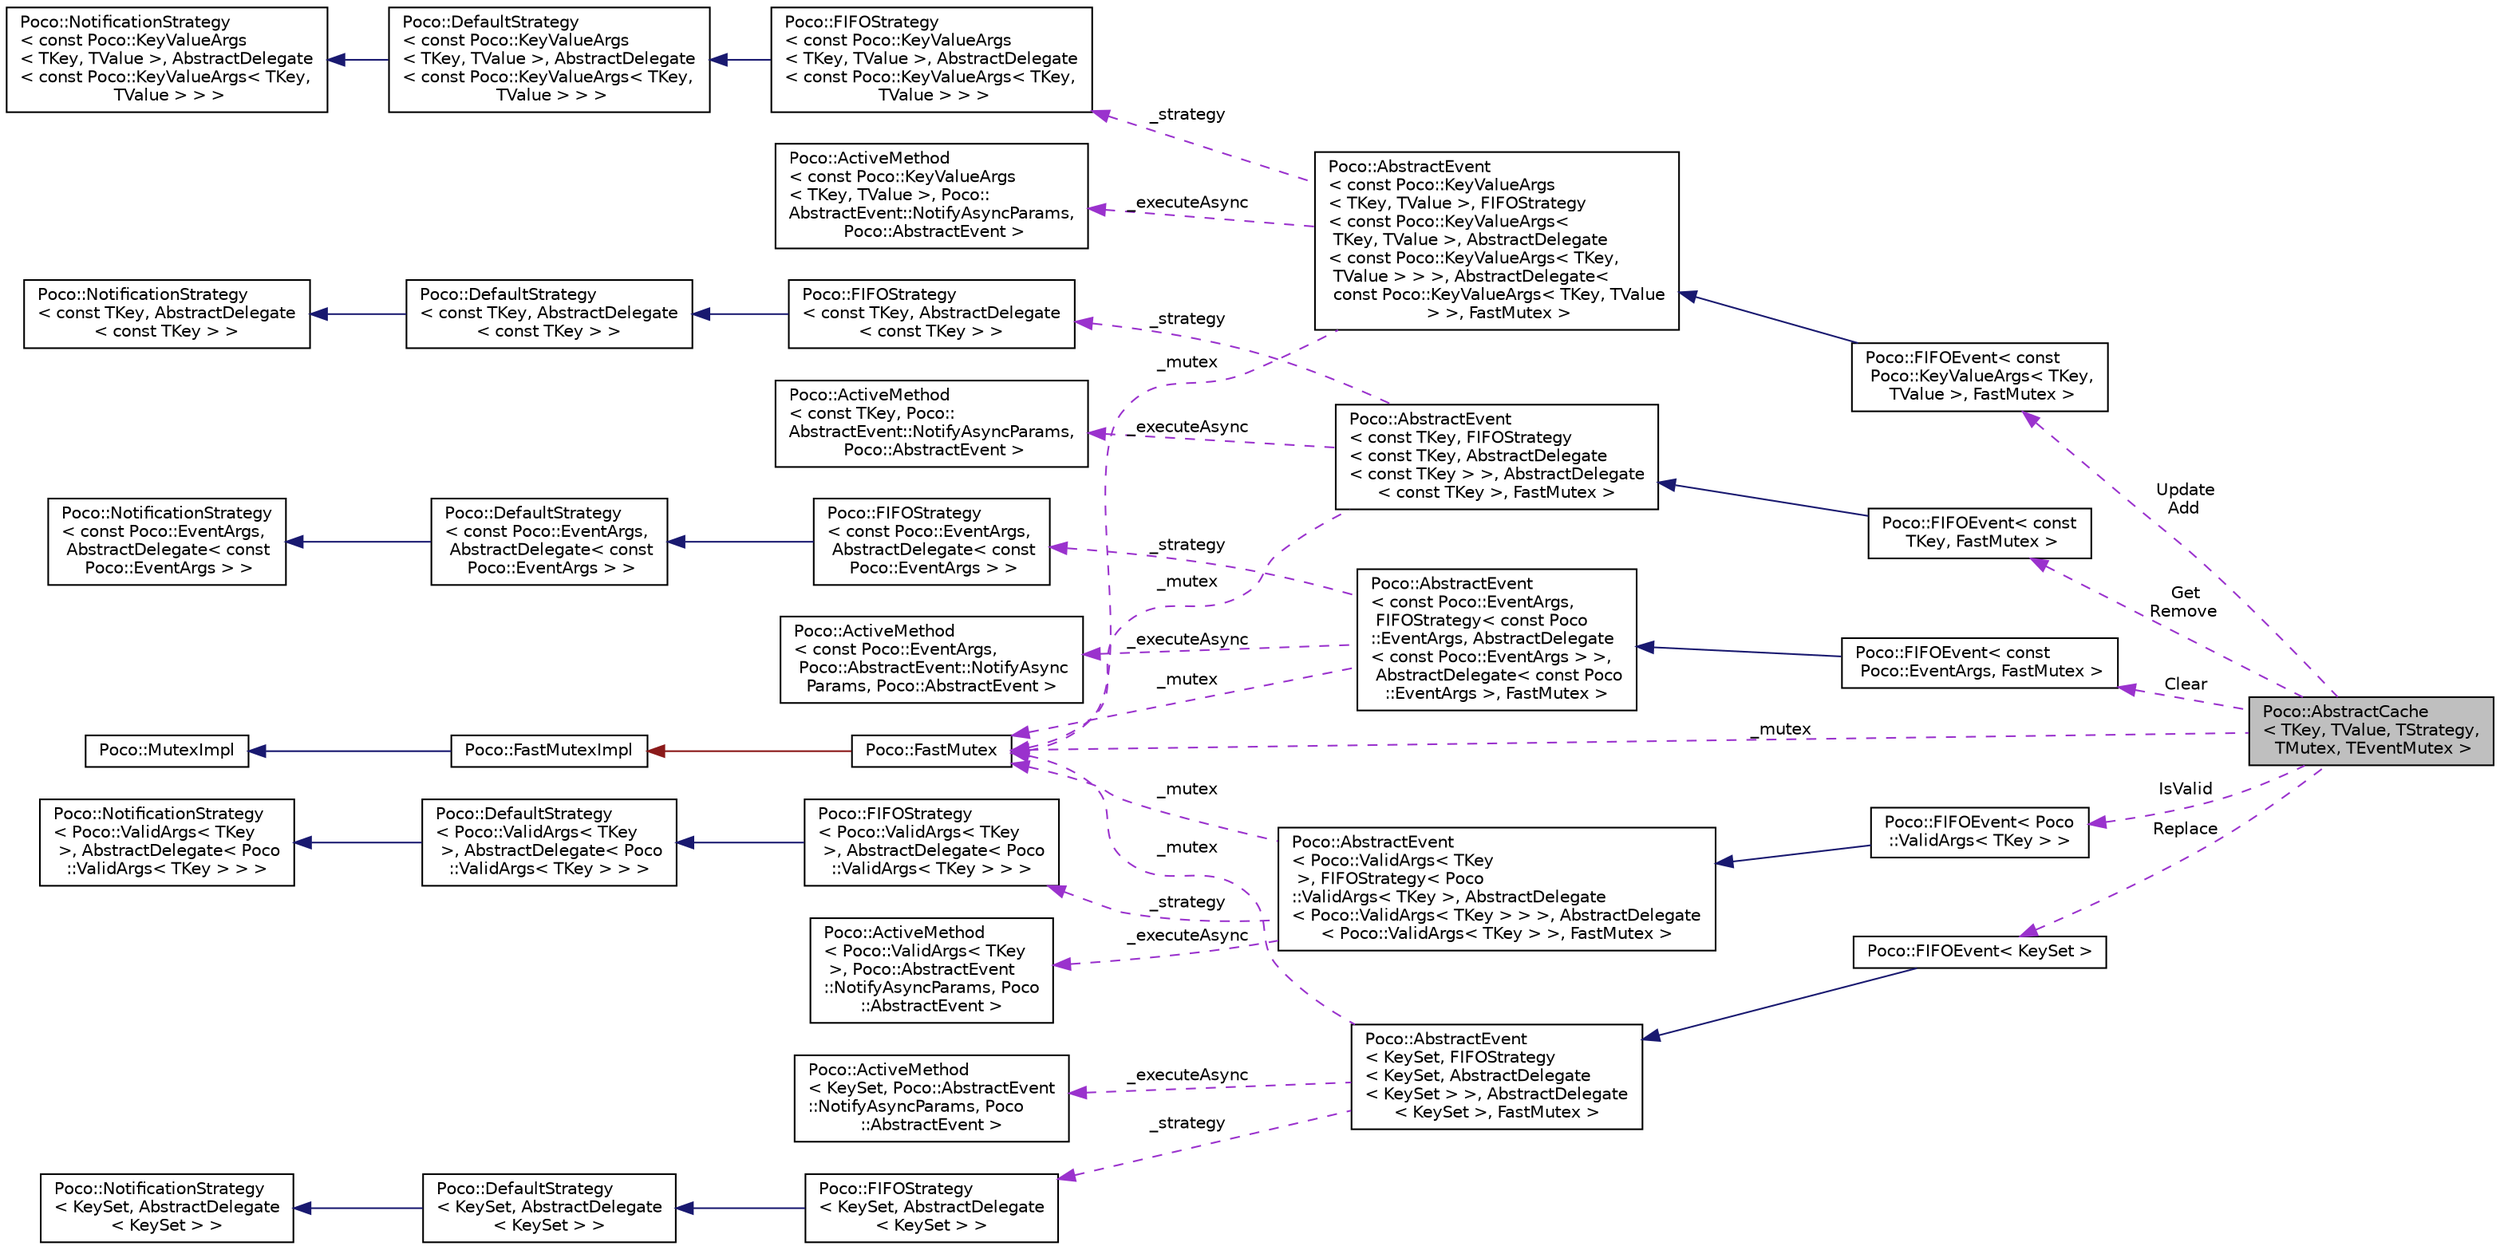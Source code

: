 digraph "Poco::AbstractCache&lt; TKey, TValue, TStrategy, TMutex, TEventMutex &gt;"
{
 // LATEX_PDF_SIZE
  edge [fontname="Helvetica",fontsize="10",labelfontname="Helvetica",labelfontsize="10"];
  node [fontname="Helvetica",fontsize="10",shape=record];
  rankdir="LR";
  Node1 [label="Poco::AbstractCache\l\< TKey, TValue, TStrategy,\l TMutex, TEventMutex \>",height=0.2,width=0.4,color="black", fillcolor="grey75", style="filled", fontcolor="black",tooltip="An AbstractCache is the interface of all caches."];
  Node2 -> Node1 [dir="back",color="darkorchid3",fontsize="10",style="dashed",label=" Update\nAdd" ,fontname="Helvetica"];
  Node2 [label="Poco::FIFOEvent\< const\l Poco::KeyValueArgs\< TKey,\l TValue \>, FastMutex \>",height=0.2,width=0.4,color="black", fillcolor="white", style="filled",URL="$classPoco_1_1FIFOEvent.html",tooltip=" "];
  Node3 -> Node2 [dir="back",color="midnightblue",fontsize="10",style="solid",fontname="Helvetica"];
  Node3 [label="Poco::AbstractEvent\l\< const Poco::KeyValueArgs\l\< TKey, TValue \>, FIFOStrategy\l\< const Poco::KeyValueArgs\<\l TKey, TValue \>, AbstractDelegate\l\< const Poco::KeyValueArgs\< TKey,\l TValue \> \> \>, AbstractDelegate\<\l const Poco::KeyValueArgs\< TKey, TValue\l \> \>, FastMutex \>",height=0.2,width=0.4,color="black", fillcolor="white", style="filled",URL="$classPoco_1_1AbstractEvent.html",tooltip=" "];
  Node4 -> Node3 [dir="back",color="darkorchid3",fontsize="10",style="dashed",label=" _strategy" ,fontname="Helvetica"];
  Node4 [label="Poco::FIFOStrategy\l\< const Poco::KeyValueArgs\l\< TKey, TValue \>, AbstractDelegate\l\< const Poco::KeyValueArgs\< TKey,\l TValue \> \> \>",height=0.2,width=0.4,color="black", fillcolor="white", style="filled",URL="$classPoco_1_1FIFOStrategy.html",tooltip=" "];
  Node5 -> Node4 [dir="back",color="midnightblue",fontsize="10",style="solid",fontname="Helvetica"];
  Node5 [label="Poco::DefaultStrategy\l\< const Poco::KeyValueArgs\l\< TKey, TValue \>, AbstractDelegate\l\< const Poco::KeyValueArgs\< TKey,\l TValue \> \> \>",height=0.2,width=0.4,color="black", fillcolor="white", style="filled",URL="$classPoco_1_1DefaultStrategy.html",tooltip=" "];
  Node6 -> Node5 [dir="back",color="midnightblue",fontsize="10",style="solid",fontname="Helvetica"];
  Node6 [label="Poco::NotificationStrategy\l\< const Poco::KeyValueArgs\l\< TKey, TValue \>, AbstractDelegate\l\< const Poco::KeyValueArgs\< TKey,\l TValue \> \> \>",height=0.2,width=0.4,color="black", fillcolor="white", style="filled",URL="$classPoco_1_1NotificationStrategy.html",tooltip=" "];
  Node7 -> Node3 [dir="back",color="darkorchid3",fontsize="10",style="dashed",label=" _executeAsync" ,fontname="Helvetica"];
  Node7 [label="Poco::ActiveMethod\l\< const Poco::KeyValueArgs\l\< TKey, TValue \>, Poco::\lAbstractEvent::NotifyAsyncParams,\l Poco::AbstractEvent \>",height=0.2,width=0.4,color="black", fillcolor="white", style="filled",URL="$classPoco_1_1ActiveMethod.html",tooltip=" "];
  Node8 -> Node3 [dir="back",color="darkorchid3",fontsize="10",style="dashed",label=" _mutex" ,fontname="Helvetica"];
  Node8 [label="Poco::FastMutex",height=0.2,width=0.4,color="black", fillcolor="white", style="filled",URL="$classPoco_1_1FastMutex.html",tooltip=" "];
  Node9 -> Node8 [dir="back",color="firebrick4",fontsize="10",style="solid",fontname="Helvetica"];
  Node9 [label="Poco::FastMutexImpl",height=0.2,width=0.4,color="black", fillcolor="white", style="filled",URL="$classPoco_1_1FastMutexImpl.html",tooltip=" "];
  Node10 -> Node9 [dir="back",color="midnightblue",fontsize="10",style="solid",fontname="Helvetica"];
  Node10 [label="Poco::MutexImpl",height=0.2,width=0.4,color="black", fillcolor="white", style="filled",URL="$classPoco_1_1MutexImpl.html",tooltip=" "];
  Node11 -> Node1 [dir="back",color="darkorchid3",fontsize="10",style="dashed",label=" Get\nRemove" ,fontname="Helvetica"];
  Node11 [label="Poco::FIFOEvent\< const\l TKey, FastMutex \>",height=0.2,width=0.4,color="black", fillcolor="white", style="filled",URL="$classPoco_1_1FIFOEvent.html",tooltip=" "];
  Node12 -> Node11 [dir="back",color="midnightblue",fontsize="10",style="solid",fontname="Helvetica"];
  Node12 [label="Poco::AbstractEvent\l\< const TKey, FIFOStrategy\l\< const TKey, AbstractDelegate\l\< const TKey \> \>, AbstractDelegate\l\< const TKey \>, FastMutex \>",height=0.2,width=0.4,color="black", fillcolor="white", style="filled",URL="$classPoco_1_1AbstractEvent.html",tooltip=" "];
  Node13 -> Node12 [dir="back",color="darkorchid3",fontsize="10",style="dashed",label=" _strategy" ,fontname="Helvetica"];
  Node13 [label="Poco::FIFOStrategy\l\< const TKey, AbstractDelegate\l\< const TKey \> \>",height=0.2,width=0.4,color="black", fillcolor="white", style="filled",URL="$classPoco_1_1FIFOStrategy.html",tooltip=" "];
  Node14 -> Node13 [dir="back",color="midnightblue",fontsize="10",style="solid",fontname="Helvetica"];
  Node14 [label="Poco::DefaultStrategy\l\< const TKey, AbstractDelegate\l\< const TKey \> \>",height=0.2,width=0.4,color="black", fillcolor="white", style="filled",URL="$classPoco_1_1DefaultStrategy.html",tooltip=" "];
  Node15 -> Node14 [dir="back",color="midnightblue",fontsize="10",style="solid",fontname="Helvetica"];
  Node15 [label="Poco::NotificationStrategy\l\< const TKey, AbstractDelegate\l\< const TKey \> \>",height=0.2,width=0.4,color="black", fillcolor="white", style="filled",URL="$classPoco_1_1NotificationStrategy.html",tooltip=" "];
  Node16 -> Node12 [dir="back",color="darkorchid3",fontsize="10",style="dashed",label=" _executeAsync" ,fontname="Helvetica"];
  Node16 [label="Poco::ActiveMethod\l\< const TKey, Poco::\lAbstractEvent::NotifyAsyncParams,\l Poco::AbstractEvent \>",height=0.2,width=0.4,color="black", fillcolor="white", style="filled",URL="$classPoco_1_1ActiveMethod.html",tooltip=" "];
  Node8 -> Node12 [dir="back",color="darkorchid3",fontsize="10",style="dashed",label=" _mutex" ,fontname="Helvetica"];
  Node17 -> Node1 [dir="back",color="darkorchid3",fontsize="10",style="dashed",label=" Clear" ,fontname="Helvetica"];
  Node17 [label="Poco::FIFOEvent\< const\l Poco::EventArgs, FastMutex \>",height=0.2,width=0.4,color="black", fillcolor="white", style="filled",URL="$classPoco_1_1FIFOEvent.html",tooltip=" "];
  Node18 -> Node17 [dir="back",color="midnightblue",fontsize="10",style="solid",fontname="Helvetica"];
  Node18 [label="Poco::AbstractEvent\l\< const Poco::EventArgs,\l FIFOStrategy\< const Poco\l::EventArgs, AbstractDelegate\l\< const Poco::EventArgs \> \>,\l AbstractDelegate\< const Poco\l::EventArgs \>, FastMutex \>",height=0.2,width=0.4,color="black", fillcolor="white", style="filled",URL="$classPoco_1_1AbstractEvent.html",tooltip=" "];
  Node19 -> Node18 [dir="back",color="darkorchid3",fontsize="10",style="dashed",label=" _executeAsync" ,fontname="Helvetica"];
  Node19 [label="Poco::ActiveMethod\l\< const Poco::EventArgs,\l Poco::AbstractEvent::NotifyAsync\lParams, Poco::AbstractEvent \>",height=0.2,width=0.4,color="black", fillcolor="white", style="filled",URL="$classPoco_1_1ActiveMethod.html",tooltip=" "];
  Node20 -> Node18 [dir="back",color="darkorchid3",fontsize="10",style="dashed",label=" _strategy" ,fontname="Helvetica"];
  Node20 [label="Poco::FIFOStrategy\l\< const Poco::EventArgs,\l AbstractDelegate\< const\l Poco::EventArgs \> \>",height=0.2,width=0.4,color="black", fillcolor="white", style="filled",URL="$classPoco_1_1FIFOStrategy.html",tooltip=" "];
  Node21 -> Node20 [dir="back",color="midnightblue",fontsize="10",style="solid",fontname="Helvetica"];
  Node21 [label="Poco::DefaultStrategy\l\< const Poco::EventArgs,\l AbstractDelegate\< const\l Poco::EventArgs \> \>",height=0.2,width=0.4,color="black", fillcolor="white", style="filled",URL="$classPoco_1_1DefaultStrategy.html",tooltip=" "];
  Node22 -> Node21 [dir="back",color="midnightblue",fontsize="10",style="solid",fontname="Helvetica"];
  Node22 [label="Poco::NotificationStrategy\l\< const Poco::EventArgs,\l AbstractDelegate\< const\l Poco::EventArgs \> \>",height=0.2,width=0.4,color="black", fillcolor="white", style="filled",URL="$classPoco_1_1NotificationStrategy.html",tooltip=" "];
  Node8 -> Node18 [dir="back",color="darkorchid3",fontsize="10",style="dashed",label=" _mutex" ,fontname="Helvetica"];
  Node23 -> Node1 [dir="back",color="darkorchid3",fontsize="10",style="dashed",label=" IsValid" ,fontname="Helvetica"];
  Node23 [label="Poco::FIFOEvent\< Poco\l::ValidArgs\< TKey \> \>",height=0.2,width=0.4,color="black", fillcolor="white", style="filled",URL="$classPoco_1_1FIFOEvent.html",tooltip=" "];
  Node24 -> Node23 [dir="back",color="midnightblue",fontsize="10",style="solid",fontname="Helvetica"];
  Node24 [label="Poco::AbstractEvent\l\< Poco::ValidArgs\< TKey\l \>, FIFOStrategy\< Poco\l::ValidArgs\< TKey \>, AbstractDelegate\l\< Poco::ValidArgs\< TKey \> \> \>, AbstractDelegate\l\< Poco::ValidArgs\< TKey \> \>, FastMutex \>",height=0.2,width=0.4,color="black", fillcolor="white", style="filled",URL="$classPoco_1_1AbstractEvent.html",tooltip=" "];
  Node25 -> Node24 [dir="back",color="darkorchid3",fontsize="10",style="dashed",label=" _strategy" ,fontname="Helvetica"];
  Node25 [label="Poco::FIFOStrategy\l\< Poco::ValidArgs\< TKey\l \>, AbstractDelegate\< Poco\l::ValidArgs\< TKey \> \> \>",height=0.2,width=0.4,color="black", fillcolor="white", style="filled",URL="$classPoco_1_1FIFOStrategy.html",tooltip=" "];
  Node26 -> Node25 [dir="back",color="midnightblue",fontsize="10",style="solid",fontname="Helvetica"];
  Node26 [label="Poco::DefaultStrategy\l\< Poco::ValidArgs\< TKey\l \>, AbstractDelegate\< Poco\l::ValidArgs\< TKey \> \> \>",height=0.2,width=0.4,color="black", fillcolor="white", style="filled",URL="$classPoco_1_1DefaultStrategy.html",tooltip=" "];
  Node27 -> Node26 [dir="back",color="midnightblue",fontsize="10",style="solid",fontname="Helvetica"];
  Node27 [label="Poco::NotificationStrategy\l\< Poco::ValidArgs\< TKey\l \>, AbstractDelegate\< Poco\l::ValidArgs\< TKey \> \> \>",height=0.2,width=0.4,color="black", fillcolor="white", style="filled",URL="$classPoco_1_1NotificationStrategy.html",tooltip=" "];
  Node8 -> Node24 [dir="back",color="darkorchid3",fontsize="10",style="dashed",label=" _mutex" ,fontname="Helvetica"];
  Node28 -> Node24 [dir="back",color="darkorchid3",fontsize="10",style="dashed",label=" _executeAsync" ,fontname="Helvetica"];
  Node28 [label="Poco::ActiveMethod\l\< Poco::ValidArgs\< TKey\l \>, Poco::AbstractEvent\l::NotifyAsyncParams, Poco\l::AbstractEvent \>",height=0.2,width=0.4,color="black", fillcolor="white", style="filled",URL="$classPoco_1_1ActiveMethod.html",tooltip=" "];
  Node29 -> Node1 [dir="back",color="darkorchid3",fontsize="10",style="dashed",label=" Replace" ,fontname="Helvetica"];
  Node29 [label="Poco::FIFOEvent\< KeySet \>",height=0.2,width=0.4,color="black", fillcolor="white", style="filled",URL="$classPoco_1_1FIFOEvent.html",tooltip=" "];
  Node30 -> Node29 [dir="back",color="midnightblue",fontsize="10",style="solid",fontname="Helvetica"];
  Node30 [label="Poco::AbstractEvent\l\< KeySet, FIFOStrategy\l\< KeySet, AbstractDelegate\l\< KeySet \> \>, AbstractDelegate\l\< KeySet \>, FastMutex \>",height=0.2,width=0.4,color="black", fillcolor="white", style="filled",URL="$classPoco_1_1AbstractEvent.html",tooltip=" "];
  Node31 -> Node30 [dir="back",color="darkorchid3",fontsize="10",style="dashed",label=" _executeAsync" ,fontname="Helvetica"];
  Node31 [label="Poco::ActiveMethod\l\< KeySet, Poco::AbstractEvent\l::NotifyAsyncParams, Poco\l::AbstractEvent \>",height=0.2,width=0.4,color="black", fillcolor="white", style="filled",URL="$classPoco_1_1ActiveMethod.html",tooltip=" "];
  Node8 -> Node30 [dir="back",color="darkorchid3",fontsize="10",style="dashed",label=" _mutex" ,fontname="Helvetica"];
  Node32 -> Node30 [dir="back",color="darkorchid3",fontsize="10",style="dashed",label=" _strategy" ,fontname="Helvetica"];
  Node32 [label="Poco::FIFOStrategy\l\< KeySet, AbstractDelegate\l\< KeySet \> \>",height=0.2,width=0.4,color="black", fillcolor="white", style="filled",URL="$classPoco_1_1FIFOStrategy.html",tooltip=" "];
  Node33 -> Node32 [dir="back",color="midnightblue",fontsize="10",style="solid",fontname="Helvetica"];
  Node33 [label="Poco::DefaultStrategy\l\< KeySet, AbstractDelegate\l\< KeySet \> \>",height=0.2,width=0.4,color="black", fillcolor="white", style="filled",URL="$classPoco_1_1DefaultStrategy.html",tooltip=" "];
  Node34 -> Node33 [dir="back",color="midnightblue",fontsize="10",style="solid",fontname="Helvetica"];
  Node34 [label="Poco::NotificationStrategy\l\< KeySet, AbstractDelegate\l\< KeySet \> \>",height=0.2,width=0.4,color="black", fillcolor="white", style="filled",URL="$classPoco_1_1NotificationStrategy.html",tooltip=" "];
  Node8 -> Node1 [dir="back",color="darkorchid3",fontsize="10",style="dashed",label=" _mutex" ,fontname="Helvetica"];
}
